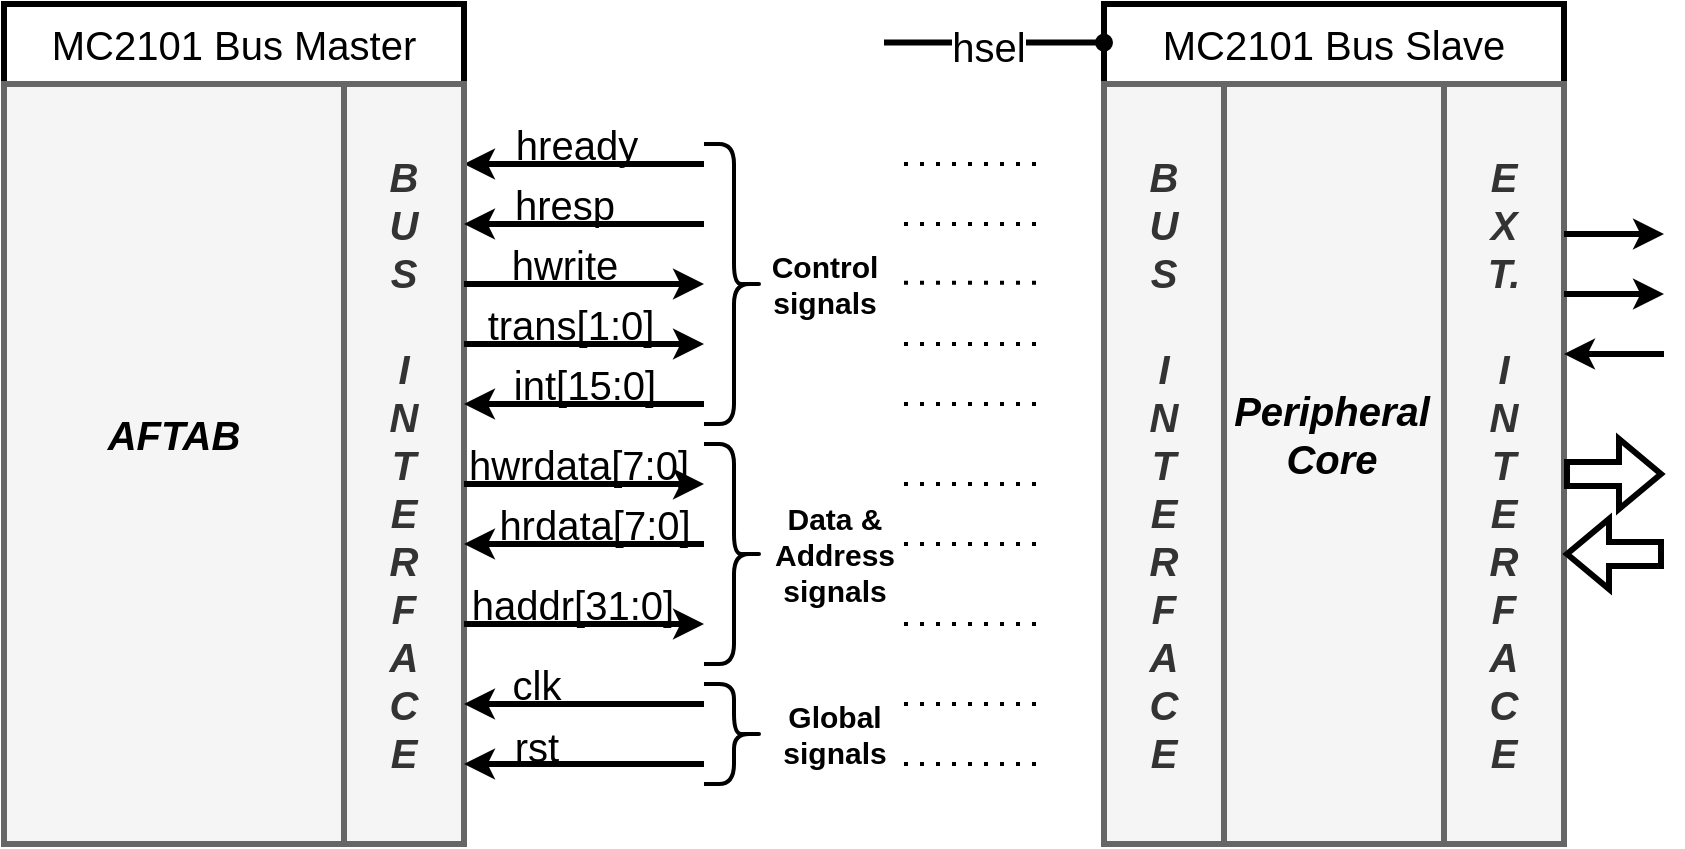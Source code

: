 <mxfile version="20.4.0" type="device"><diagram name="Page-1" id="099fd60b-425b-db50-ffb0-6b813814b670"><mxGraphModel dx="1310" dy="908" grid="1" gridSize="10" guides="1" tooltips="1" connect="1" arrows="1" fold="1" page="1" pageScale="1" pageWidth="850" pageHeight="1100" background="none" math="0" shadow="0"><root><mxCell id="0"/><mxCell id="1" parent="0"/><mxCell id="G6hY-SIGRNs9oXwlZSw1-86" value="" style="rounded=0;whiteSpace=wrap;html=1;fontSize=13;strokeWidth=3;" parent="1" vertex="1"><mxGeometry x="580" y="120" width="230" height="420" as="geometry"/></mxCell><mxCell id="pZ97jp5W4YAHnzl__pTZ-1" value="&lt;font style=&quot;font-size: 20px;&quot;&gt;MC2101 Bus Slave&lt;/font&gt;" style="rounded=0;whiteSpace=wrap;html=1;strokeWidth=3;fontSize=20;" parent="1" vertex="1"><mxGeometry x="580" y="120" width="230" height="40" as="geometry"/></mxCell><mxCell id="pZ97jp5W4YAHnzl__pTZ-2" value="" style="rounded=0;whiteSpace=wrap;html=1;fontSize=15;fillColor=#f5f5f5;fontColor=#333333;strokeColor=#666666;strokeWidth=3;" parent="1" vertex="1"><mxGeometry x="640" y="160" width="110" height="380" as="geometry"/></mxCell><mxCell id="pZ97jp5W4YAHnzl__pTZ-4" value="&lt;b style=&quot;font-size: 20px;&quot;&gt;&lt;i style=&quot;font-size: 20px;&quot;&gt;Peripheral&lt;br style=&quot;font-size: 20px;&quot;&gt;Core&lt;br style=&quot;font-size: 20px;&quot;&gt;&lt;/i&gt;&lt;/b&gt;" style="text;html=1;strokeColor=none;fillColor=none;align=center;verticalAlign=middle;whiteSpace=wrap;rounded=0;strokeWidth=3;fontSize=20;rotation=0;" parent="1" vertex="1"><mxGeometry x="664" y="320" width="60" height="30" as="geometry"/></mxCell><mxCell id="pZ97jp5W4YAHnzl__pTZ-5" value="&lt;b style=&quot;font-size: 20px;&quot;&gt;&lt;i style=&quot;font-size: 20px;&quot;&gt;B&lt;br style=&quot;font-size: 20px;&quot;&gt;U&lt;br style=&quot;font-size: 20px;&quot;&gt;S&lt;br style=&quot;font-size: 20px;&quot;&gt;&lt;br style=&quot;font-size: 20px;&quot;&gt;I&lt;br style=&quot;font-size: 20px;&quot;&gt;N&lt;br style=&quot;font-size: 20px;&quot;&gt;T&lt;br style=&quot;font-size: 20px;&quot;&gt;E&lt;br style=&quot;font-size: 20px;&quot;&gt;R&lt;br style=&quot;font-size: 20px;&quot;&gt;F&lt;br style=&quot;font-size: 20px;&quot;&gt;A&lt;br style=&quot;font-size: 20px;&quot;&gt;C&lt;br style=&quot;font-size: 20px;&quot;&gt;E&lt;/i&gt;&lt;/b&gt;" style="text;html=1;align=center;verticalAlign=middle;whiteSpace=wrap;rounded=0;strokeWidth=3;fontSize=20;fillColor=#f5f5f5;fontColor=#333333;strokeColor=#666666;" parent="1" vertex="1"><mxGeometry x="580" y="160" width="60" height="380" as="geometry"/></mxCell><mxCell id="pZ97jp5W4YAHnzl__pTZ-63" value="&lt;b style=&quot;font-size: 16px;&quot;&gt;&lt;i style=&quot;font-size: 20px;&quot;&gt;E&lt;br style=&quot;font-size: 16px;&quot;&gt;X&lt;br style=&quot;font-size: 16px;&quot;&gt;T.&lt;br style=&quot;font-size: 16px;&quot;&gt;&lt;br style=&quot;font-size: 16px;&quot;&gt;I&lt;br style=&quot;font-size: 16px;&quot;&gt;N&lt;br style=&quot;font-size: 16px;&quot;&gt;T&lt;br style=&quot;font-size: 16px;&quot;&gt;E&lt;br style=&quot;font-size: 16px;&quot;&gt;R&lt;br style=&quot;font-size: 16px;&quot;&gt;F&lt;br style=&quot;font-size: 16px;&quot;&gt;A&lt;br style=&quot;font-size: 16px;&quot;&gt;C&lt;br style=&quot;font-size: 16px;&quot;&gt;E&lt;/i&gt;&lt;/b&gt;" style="text;html=1;align=center;verticalAlign=middle;whiteSpace=wrap;rounded=0;strokeWidth=3;fontSize=16;fillColor=#f5f5f5;fontColor=#333333;strokeColor=#666666;" parent="1" vertex="1"><mxGeometry x="750" y="160" width="60" height="380" as="geometry"/></mxCell><mxCell id="pZ97jp5W4YAHnzl__pTZ-65" value="" style="endArrow=classic;html=1;rounded=1;shadow=0;labelBackgroundColor=#FFF2CC;sketch=0;strokeWidth=3;fontSize=13;startSize=6;jumpSize=5;" parent="1" edge="1"><mxGeometry width="50" height="50" relative="1" as="geometry"><mxPoint x="810" y="235" as="sourcePoint"/><mxPoint x="860" y="235" as="targetPoint"/></mxGeometry></mxCell><mxCell id="pZ97jp5W4YAHnzl__pTZ-68" value="" style="endArrow=classic;html=1;rounded=1;shadow=0;labelBackgroundColor=#FFF2CC;sketch=0;strokeWidth=3;fontSize=13;startSize=6;jumpSize=5;" parent="1" edge="1"><mxGeometry width="50" height="50" relative="1" as="geometry"><mxPoint x="810" y="265" as="sourcePoint"/><mxPoint x="860" y="265" as="targetPoint"/></mxGeometry></mxCell><mxCell id="pZ97jp5W4YAHnzl__pTZ-70" value="" style="endArrow=classic;html=1;rounded=1;shadow=0;labelBackgroundColor=#FFF2CC;sketch=0;strokeWidth=3;fontSize=13;startSize=6;jumpSize=5;" parent="1" edge="1"><mxGeometry width="50" height="50" relative="1" as="geometry"><mxPoint x="860" y="295" as="sourcePoint"/><mxPoint x="810" y="295" as="targetPoint"/></mxGeometry></mxCell><mxCell id="pZ97jp5W4YAHnzl__pTZ-73" value="" style="shape=flexArrow;endArrow=classic;html=1;rounded=0;strokeWidth=3;fontSize=15;" parent="1" edge="1"><mxGeometry width="50" height="50" relative="1" as="geometry"><mxPoint x="810" y="355" as="sourcePoint"/><mxPoint x="860" y="355" as="targetPoint"/></mxGeometry></mxCell><mxCell id="pZ97jp5W4YAHnzl__pTZ-74" value="" style="shape=flexArrow;endArrow=classic;html=1;rounded=0;strokeWidth=3;fontSize=15;" parent="1" edge="1"><mxGeometry width="50" height="50" relative="1" as="geometry"><mxPoint x="860" y="395" as="sourcePoint"/><mxPoint x="810" y="395" as="targetPoint"/></mxGeometry></mxCell><mxCell id="pZ97jp5W4YAHnzl__pTZ-75" value="" style="endArrow=oval;html=1;rounded=0;strokeWidth=3;fontSize=15;entryX=1;entryY=0.5;entryDx=0;entryDy=0;endFill=1;exitX=1;exitY=0.5;exitDx=0;exitDy=0;" parent="1" edge="1"><mxGeometry width="50" height="50" relative="1" as="geometry"><mxPoint x="470" y="139.29" as="sourcePoint"/><mxPoint x="580" y="139.29" as="targetPoint"/></mxGeometry></mxCell><mxCell id="pZ97jp5W4YAHnzl__pTZ-76" value="hsel" style="edgeLabel;html=1;align=center;verticalAlign=middle;resizable=0;points=[];fontSize=20;" parent="pZ97jp5W4YAHnzl__pTZ-75" vertex="1" connectable="0"><mxGeometry x="-0.054" y="-1" relative="1" as="geometry"><mxPoint as="offset"/></mxGeometry></mxCell><mxCell id="vHNnr0nbb3R3S4kAz50l-1" value="" style="rounded=0;whiteSpace=wrap;html=1;fontSize=13;strokeWidth=3;" vertex="1" parent="1"><mxGeometry x="30" y="120" width="230" height="420" as="geometry"/></mxCell><mxCell id="vHNnr0nbb3R3S4kAz50l-2" value="" style="endArrow=classic;html=1;rounded=1;shadow=0;labelBackgroundColor=#FFF2CC;sketch=0;strokeWidth=3;fontSize=13;startSize=6;jumpSize=5;" edge="1" parent="1"><mxGeometry width="50" height="50" relative="1" as="geometry"><mxPoint x="380" y="200" as="sourcePoint"/><mxPoint x="260" y="200" as="targetPoint"/></mxGeometry></mxCell><mxCell id="vHNnr0nbb3R3S4kAz50l-3" value="&lt;font style=&quot;font-size: 20px;&quot;&gt;hready&lt;/font&gt;" style="edgeLabel;html=1;align=center;verticalAlign=middle;resizable=0;points=[];fontSize=20;labelBackgroundColor=none;" vertex="1" connectable="0" parent="vHNnr0nbb3R3S4kAz50l-2"><mxGeometry x="-0.124" y="1" relative="1" as="geometry"><mxPoint x="-12" y="-11" as="offset"/></mxGeometry></mxCell><mxCell id="vHNnr0nbb3R3S4kAz50l-4" value="" style="shape=curlyBracket;whiteSpace=wrap;html=1;rounded=1;fontSize=13;fillColor=#000000;rotation=-180;strokeWidth=2;" vertex="1" parent="1"><mxGeometry x="380" y="190" width="30" height="140" as="geometry"/></mxCell><mxCell id="vHNnr0nbb3R3S4kAz50l-5" value="&lt;font style=&quot;font-size: 20px;&quot;&gt;MC2101 Bus Master&lt;/font&gt;" style="rounded=0;whiteSpace=wrap;html=1;strokeWidth=3;fontSize=20;" vertex="1" parent="1"><mxGeometry x="30" y="120" width="230" height="40" as="geometry"/></mxCell><mxCell id="vHNnr0nbb3R3S4kAz50l-6" value="" style="rounded=0;whiteSpace=wrap;html=1;fontSize=15;fillColor=#f5f5f5;fontColor=#333333;strokeColor=#666666;strokeWidth=3;" vertex="1" parent="1"><mxGeometry x="30" y="160" width="170" height="380" as="geometry"/></mxCell><mxCell id="vHNnr0nbb3R3S4kAz50l-7" value="&lt;b style=&quot;font-size: 20px;&quot;&gt;&lt;i style=&quot;font-size: 20px;&quot;&gt;AFTAB&lt;/i&gt;&lt;/b&gt;" style="text;html=1;strokeColor=none;fillColor=none;align=center;verticalAlign=middle;whiteSpace=wrap;rounded=0;strokeWidth=3;fontSize=20;rotation=0;" vertex="1" parent="1"><mxGeometry x="85" y="320" width="60" height="30" as="geometry"/></mxCell><mxCell id="vHNnr0nbb3R3S4kAz50l-8" value="&lt;b style=&quot;font-size: 20px;&quot;&gt;&lt;i style=&quot;font-size: 20px;&quot;&gt;B&lt;br style=&quot;font-size: 20px;&quot;&gt;U&lt;br style=&quot;font-size: 20px;&quot;&gt;S&lt;br style=&quot;font-size: 20px;&quot;&gt;&lt;br style=&quot;font-size: 20px;&quot;&gt;I&lt;br style=&quot;font-size: 20px;&quot;&gt;N&lt;br style=&quot;font-size: 20px;&quot;&gt;T&lt;br style=&quot;font-size: 20px;&quot;&gt;E&lt;br style=&quot;font-size: 20px;&quot;&gt;R&lt;br style=&quot;font-size: 20px;&quot;&gt;F&lt;br style=&quot;font-size: 20px;&quot;&gt;A&lt;br style=&quot;font-size: 20px;&quot;&gt;C&lt;br style=&quot;font-size: 20px;&quot;&gt;E&lt;/i&gt;&lt;/b&gt;" style="text;html=1;align=center;verticalAlign=middle;whiteSpace=wrap;rounded=0;strokeWidth=3;fontSize=20;fillColor=#f5f5f5;fontColor=#333333;strokeColor=#666666;" vertex="1" parent="1"><mxGeometry x="200" y="160" width="60" height="380" as="geometry"/></mxCell><mxCell id="vHNnr0nbb3R3S4kAz50l-9" value="" style="endArrow=classic;html=1;rounded=1;shadow=0;labelBackgroundColor=#FFF2CC;sketch=0;strokeWidth=3;fontSize=13;startSize=6;jumpSize=5;" edge="1" parent="1"><mxGeometry width="50" height="50" relative="1" as="geometry"><mxPoint x="380" y="230" as="sourcePoint"/><mxPoint x="260" y="230" as="targetPoint"/></mxGeometry></mxCell><mxCell id="vHNnr0nbb3R3S4kAz50l-10" value="&lt;font style=&quot;font-size: 20px;&quot;&gt;hresp&lt;/font&gt;" style="edgeLabel;html=1;align=center;verticalAlign=middle;resizable=0;points=[];fontSize=20;labelBackgroundColor=none;" vertex="1" connectable="0" parent="vHNnr0nbb3R3S4kAz50l-9"><mxGeometry x="-0.124" y="1" relative="1" as="geometry"><mxPoint x="-18" y="-11" as="offset"/></mxGeometry></mxCell><mxCell id="vHNnr0nbb3R3S4kAz50l-11" value="" style="endArrow=classic;html=1;rounded=1;shadow=0;labelBackgroundColor=#FFF2CC;sketch=0;strokeWidth=3;fontSize=13;startSize=6;jumpSize=5;" edge="1" parent="1"><mxGeometry width="50" height="50" relative="1" as="geometry"><mxPoint x="260" y="260" as="sourcePoint"/><mxPoint x="380" y="260" as="targetPoint"/></mxGeometry></mxCell><mxCell id="vHNnr0nbb3R3S4kAz50l-12" value="&lt;font style=&quot;font-size: 20px;&quot;&gt;hwrite&lt;/font&gt;" style="edgeLabel;html=1;align=center;verticalAlign=middle;resizable=0;points=[];fontSize=20;labelBackgroundColor=none;" vertex="1" connectable="0" parent="vHNnr0nbb3R3S4kAz50l-11"><mxGeometry x="-0.124" y="1" relative="1" as="geometry"><mxPoint x="-3" y="-9" as="offset"/></mxGeometry></mxCell><mxCell id="vHNnr0nbb3R3S4kAz50l-13" value="" style="endArrow=classic;html=1;rounded=1;shadow=0;labelBackgroundColor=#FFF2CC;sketch=0;strokeWidth=3;fontSize=13;startSize=6;jumpSize=5;" edge="1" parent="1"><mxGeometry width="50" height="50" relative="1" as="geometry"><mxPoint x="260" y="290" as="sourcePoint"/><mxPoint x="380" y="290" as="targetPoint"/></mxGeometry></mxCell><mxCell id="vHNnr0nbb3R3S4kAz50l-14" value="&lt;font style=&quot;font-size: 20px;&quot;&gt;trans[1:0]&lt;/font&gt;" style="edgeLabel;html=1;align=center;verticalAlign=middle;resizable=0;points=[];fontSize=20;labelBackgroundColor=none;" vertex="1" connectable="0" parent="vHNnr0nbb3R3S4kAz50l-13"><mxGeometry x="-0.124" y="1" relative="1" as="geometry"><mxPoint y="-9" as="offset"/></mxGeometry></mxCell><mxCell id="vHNnr0nbb3R3S4kAz50l-15" value="" style="endArrow=classic;html=1;rounded=1;shadow=0;labelBackgroundColor=#FFF2CC;sketch=0;strokeWidth=3;fontSize=13;startSize=6;jumpSize=5;" edge="1" parent="1"><mxGeometry width="50" height="50" relative="1" as="geometry"><mxPoint x="260" y="360" as="sourcePoint"/><mxPoint x="380" y="360" as="targetPoint"/></mxGeometry></mxCell><mxCell id="vHNnr0nbb3R3S4kAz50l-16" value="&lt;font style=&quot;font-size: 20px;&quot;&gt;hwrdata[7:0]&lt;/font&gt;" style="edgeLabel;html=1;align=center;verticalAlign=middle;resizable=0;points=[];fontSize=20;labelBackgroundColor=none;" vertex="1" connectable="0" parent="vHNnr0nbb3R3S4kAz50l-15"><mxGeometry x="-0.124" y="1" relative="1" as="geometry"><mxPoint x="4" y="-9" as="offset"/></mxGeometry></mxCell><mxCell id="vHNnr0nbb3R3S4kAz50l-17" value="" style="endArrow=classic;html=1;rounded=1;shadow=0;labelBackgroundColor=#FFF2CC;sketch=0;strokeWidth=3;fontSize=13;startSize=6;jumpSize=5;" edge="1" parent="1"><mxGeometry width="50" height="50" relative="1" as="geometry"><mxPoint x="380" y="390" as="sourcePoint"/><mxPoint x="260" y="390" as="targetPoint"/></mxGeometry></mxCell><mxCell id="vHNnr0nbb3R3S4kAz50l-18" value="&lt;font style=&quot;font-size: 20px;&quot;&gt;hrdata[7:0]&lt;/font&gt;" style="edgeLabel;html=1;align=center;verticalAlign=middle;resizable=0;points=[];fontSize=20;labelBackgroundColor=none;" vertex="1" connectable="0" parent="vHNnr0nbb3R3S4kAz50l-17"><mxGeometry x="-0.124" y="1" relative="1" as="geometry"><mxPoint x="-3" y="-11" as="offset"/></mxGeometry></mxCell><mxCell id="vHNnr0nbb3R3S4kAz50l-19" value="" style="endArrow=classic;html=1;rounded=1;shadow=0;labelBackgroundColor=#FFF2CC;sketch=0;strokeWidth=3;fontSize=13;startSize=6;jumpSize=5;" edge="1" parent="1"><mxGeometry width="50" height="50" relative="1" as="geometry"><mxPoint x="260" y="430" as="sourcePoint"/><mxPoint x="380" y="430" as="targetPoint"/></mxGeometry></mxCell><mxCell id="vHNnr0nbb3R3S4kAz50l-20" value="&lt;font style=&quot;font-size: 20px;&quot;&gt;haddr[31:0]&lt;/font&gt;" style="edgeLabel;html=1;align=center;verticalAlign=middle;resizable=0;points=[];fontSize=20;labelBackgroundColor=none;" vertex="1" connectable="0" parent="vHNnr0nbb3R3S4kAz50l-19"><mxGeometry x="-0.124" y="1" relative="1" as="geometry"><mxPoint x="1" y="-9" as="offset"/></mxGeometry></mxCell><mxCell id="vHNnr0nbb3R3S4kAz50l-21" value="" style="endArrow=classic;html=1;rounded=1;shadow=0;labelBackgroundColor=#FFF2CC;sketch=0;strokeWidth=3;fontSize=13;startSize=6;jumpSize=5;" edge="1" parent="1"><mxGeometry width="50" height="50" relative="1" as="geometry"><mxPoint x="380" y="320" as="sourcePoint"/><mxPoint x="260" y="320" as="targetPoint"/></mxGeometry></mxCell><mxCell id="vHNnr0nbb3R3S4kAz50l-22" value="&lt;font style=&quot;font-size: 20px;&quot;&gt;int[15:0]&lt;/font&gt;" style="edgeLabel;html=1;align=center;verticalAlign=middle;resizable=0;points=[];fontSize=20;labelBackgroundColor=none;" vertex="1" connectable="0" parent="vHNnr0nbb3R3S4kAz50l-21"><mxGeometry x="-0.124" y="1" relative="1" as="geometry"><mxPoint x="-8" y="-11" as="offset"/></mxGeometry></mxCell><mxCell id="vHNnr0nbb3R3S4kAz50l-23" value="" style="endArrow=classic;html=1;rounded=1;shadow=0;labelBackgroundColor=#FFF2CC;sketch=0;strokeWidth=3;fontSize=13;startSize=6;jumpSize=5;" edge="1" parent="1"><mxGeometry width="50" height="50" relative="1" as="geometry"><mxPoint x="380" y="470" as="sourcePoint"/><mxPoint x="260" y="470" as="targetPoint"/></mxGeometry></mxCell><mxCell id="vHNnr0nbb3R3S4kAz50l-24" value="&lt;font style=&quot;font-size: 20px;&quot;&gt;clk&lt;/font&gt;" style="edgeLabel;html=1;align=center;verticalAlign=middle;resizable=0;points=[];fontSize=20;labelBackgroundColor=none;" vertex="1" connectable="0" parent="vHNnr0nbb3R3S4kAz50l-23"><mxGeometry x="-0.124" y="1" relative="1" as="geometry"><mxPoint x="-32" y="-11" as="offset"/></mxGeometry></mxCell><mxCell id="vHNnr0nbb3R3S4kAz50l-25" value="" style="endArrow=classic;html=1;rounded=1;shadow=0;labelBackgroundColor=#FFF2CC;sketch=0;strokeWidth=3;fontSize=13;startSize=6;jumpSize=5;" edge="1" parent="1"><mxGeometry width="50" height="50" relative="1" as="geometry"><mxPoint x="380" y="500" as="sourcePoint"/><mxPoint x="260" y="500" as="targetPoint"/></mxGeometry></mxCell><mxCell id="vHNnr0nbb3R3S4kAz50l-26" value="&lt;font style=&quot;font-size: 20px;&quot;&gt;rst&lt;/font&gt;" style="edgeLabel;html=1;align=center;verticalAlign=middle;resizable=0;points=[];fontSize=20;labelBackgroundColor=none;" vertex="1" connectable="0" parent="vHNnr0nbb3R3S4kAz50l-25"><mxGeometry x="-0.124" y="1" relative="1" as="geometry"><mxPoint x="-32" y="-10" as="offset"/></mxGeometry></mxCell><mxCell id="vHNnr0nbb3R3S4kAz50l-27" value="" style="shape=curlyBracket;whiteSpace=wrap;html=1;rounded=1;fontSize=13;fillColor=#000000;rotation=-180;strokeWidth=2;" vertex="1" parent="1"><mxGeometry x="380" y="460" width="30" height="50" as="geometry"/></mxCell><mxCell id="vHNnr0nbb3R3S4kAz50l-28" value="" style="shape=curlyBracket;whiteSpace=wrap;html=1;rounded=1;fontSize=13;fillColor=#000000;rotation=-180;strokeWidth=2;" vertex="1" parent="1"><mxGeometry x="380" y="340" width="30" height="110" as="geometry"/></mxCell><mxCell id="vHNnr0nbb3R3S4kAz50l-29" value="Control&lt;br style=&quot;font-size: 15px;&quot;&gt;signals" style="text;html=1;align=center;verticalAlign=middle;resizable=0;points=[];autosize=1;strokeColor=none;fillColor=none;fontSize=15;fontStyle=1" vertex="1" parent="1"><mxGeometry x="400" y="235" width="80" height="50" as="geometry"/></mxCell><mxCell id="vHNnr0nbb3R3S4kAz50l-30" value="Data &amp;amp;&lt;br&gt;Address&lt;br&gt;signals" style="text;html=1;align=center;verticalAlign=middle;resizable=0;points=[];autosize=1;strokeColor=none;fillColor=none;fontSize=15;fontStyle=1" vertex="1" parent="1"><mxGeometry x="405" y="360" width="80" height="70" as="geometry"/></mxCell><mxCell id="vHNnr0nbb3R3S4kAz50l-31" value="Global&lt;br&gt;signals" style="text;html=1;align=center;verticalAlign=middle;resizable=0;points=[];autosize=1;strokeColor=none;fillColor=none;fontSize=15;fontStyle=1" vertex="1" parent="1"><mxGeometry x="405" y="460" width="80" height="50" as="geometry"/></mxCell><mxCell id="vHNnr0nbb3R3S4kAz50l-32" value="" style="endArrow=none;dashed=1;html=1;dashPattern=1 3;strokeWidth=2;rounded=0;fontSize=20;" edge="1" parent="1"><mxGeometry width="50" height="50" relative="1" as="geometry"><mxPoint x="480" y="200" as="sourcePoint"/><mxPoint x="550" y="200" as="targetPoint"/></mxGeometry></mxCell><mxCell id="vHNnr0nbb3R3S4kAz50l-33" value="" style="endArrow=none;dashed=1;html=1;dashPattern=1 3;strokeWidth=2;rounded=0;fontSize=20;" edge="1" parent="1"><mxGeometry width="50" height="50" relative="1" as="geometry"><mxPoint x="480" y="230" as="sourcePoint"/><mxPoint x="550" y="230" as="targetPoint"/></mxGeometry></mxCell><mxCell id="vHNnr0nbb3R3S4kAz50l-34" value="" style="endArrow=none;dashed=1;html=1;dashPattern=1 3;strokeWidth=2;rounded=0;fontSize=20;" edge="1" parent="1"><mxGeometry width="50" height="50" relative="1" as="geometry"><mxPoint x="480" y="259.41" as="sourcePoint"/><mxPoint x="550" y="259.41" as="targetPoint"/></mxGeometry></mxCell><mxCell id="vHNnr0nbb3R3S4kAz50l-35" value="" style="endArrow=none;dashed=1;html=1;dashPattern=1 3;strokeWidth=2;rounded=0;fontSize=20;" edge="1" parent="1"><mxGeometry width="50" height="50" relative="1" as="geometry"><mxPoint x="480" y="290.0" as="sourcePoint"/><mxPoint x="550" y="290.0" as="targetPoint"/></mxGeometry></mxCell><mxCell id="vHNnr0nbb3R3S4kAz50l-36" value="" style="endArrow=none;dashed=1;html=1;dashPattern=1 3;strokeWidth=2;rounded=0;fontSize=20;" edge="1" parent="1"><mxGeometry width="50" height="50" relative="1" as="geometry"><mxPoint x="480" y="320.0" as="sourcePoint"/><mxPoint x="550" y="320.0" as="targetPoint"/></mxGeometry></mxCell><mxCell id="vHNnr0nbb3R3S4kAz50l-37" value="" style="endArrow=none;dashed=1;html=1;dashPattern=1 3;strokeWidth=2;rounded=0;fontSize=20;" edge="1" parent="1"><mxGeometry width="50" height="50" relative="1" as="geometry"><mxPoint x="480" y="360.0" as="sourcePoint"/><mxPoint x="550" y="360.0" as="targetPoint"/></mxGeometry></mxCell><mxCell id="vHNnr0nbb3R3S4kAz50l-38" value="" style="endArrow=none;dashed=1;html=1;dashPattern=1 3;strokeWidth=2;rounded=0;fontSize=20;" edge="1" parent="1"><mxGeometry width="50" height="50" relative="1" as="geometry"><mxPoint x="480" y="390" as="sourcePoint"/><mxPoint x="550" y="390" as="targetPoint"/></mxGeometry></mxCell><mxCell id="vHNnr0nbb3R3S4kAz50l-39" value="" style="endArrow=none;dashed=1;html=1;dashPattern=1 3;strokeWidth=2;rounded=0;fontSize=20;" edge="1" parent="1"><mxGeometry width="50" height="50" relative="1" as="geometry"><mxPoint x="480" y="430.0" as="sourcePoint"/><mxPoint x="550" y="430.0" as="targetPoint"/></mxGeometry></mxCell><mxCell id="vHNnr0nbb3R3S4kAz50l-40" value="" style="endArrow=none;dashed=1;html=1;dashPattern=1 3;strokeWidth=2;rounded=0;fontSize=20;" edge="1" parent="1"><mxGeometry width="50" height="50" relative="1" as="geometry"><mxPoint x="480" y="470" as="sourcePoint"/><mxPoint x="550" y="470" as="targetPoint"/></mxGeometry></mxCell><mxCell id="vHNnr0nbb3R3S4kAz50l-41" value="" style="endArrow=none;dashed=1;html=1;dashPattern=1 3;strokeWidth=2;rounded=0;fontSize=20;" edge="1" parent="1"><mxGeometry width="50" height="50" relative="1" as="geometry"><mxPoint x="480" y="500" as="sourcePoint"/><mxPoint x="550" y="500" as="targetPoint"/></mxGeometry></mxCell></root></mxGraphModel></diagram></mxfile>